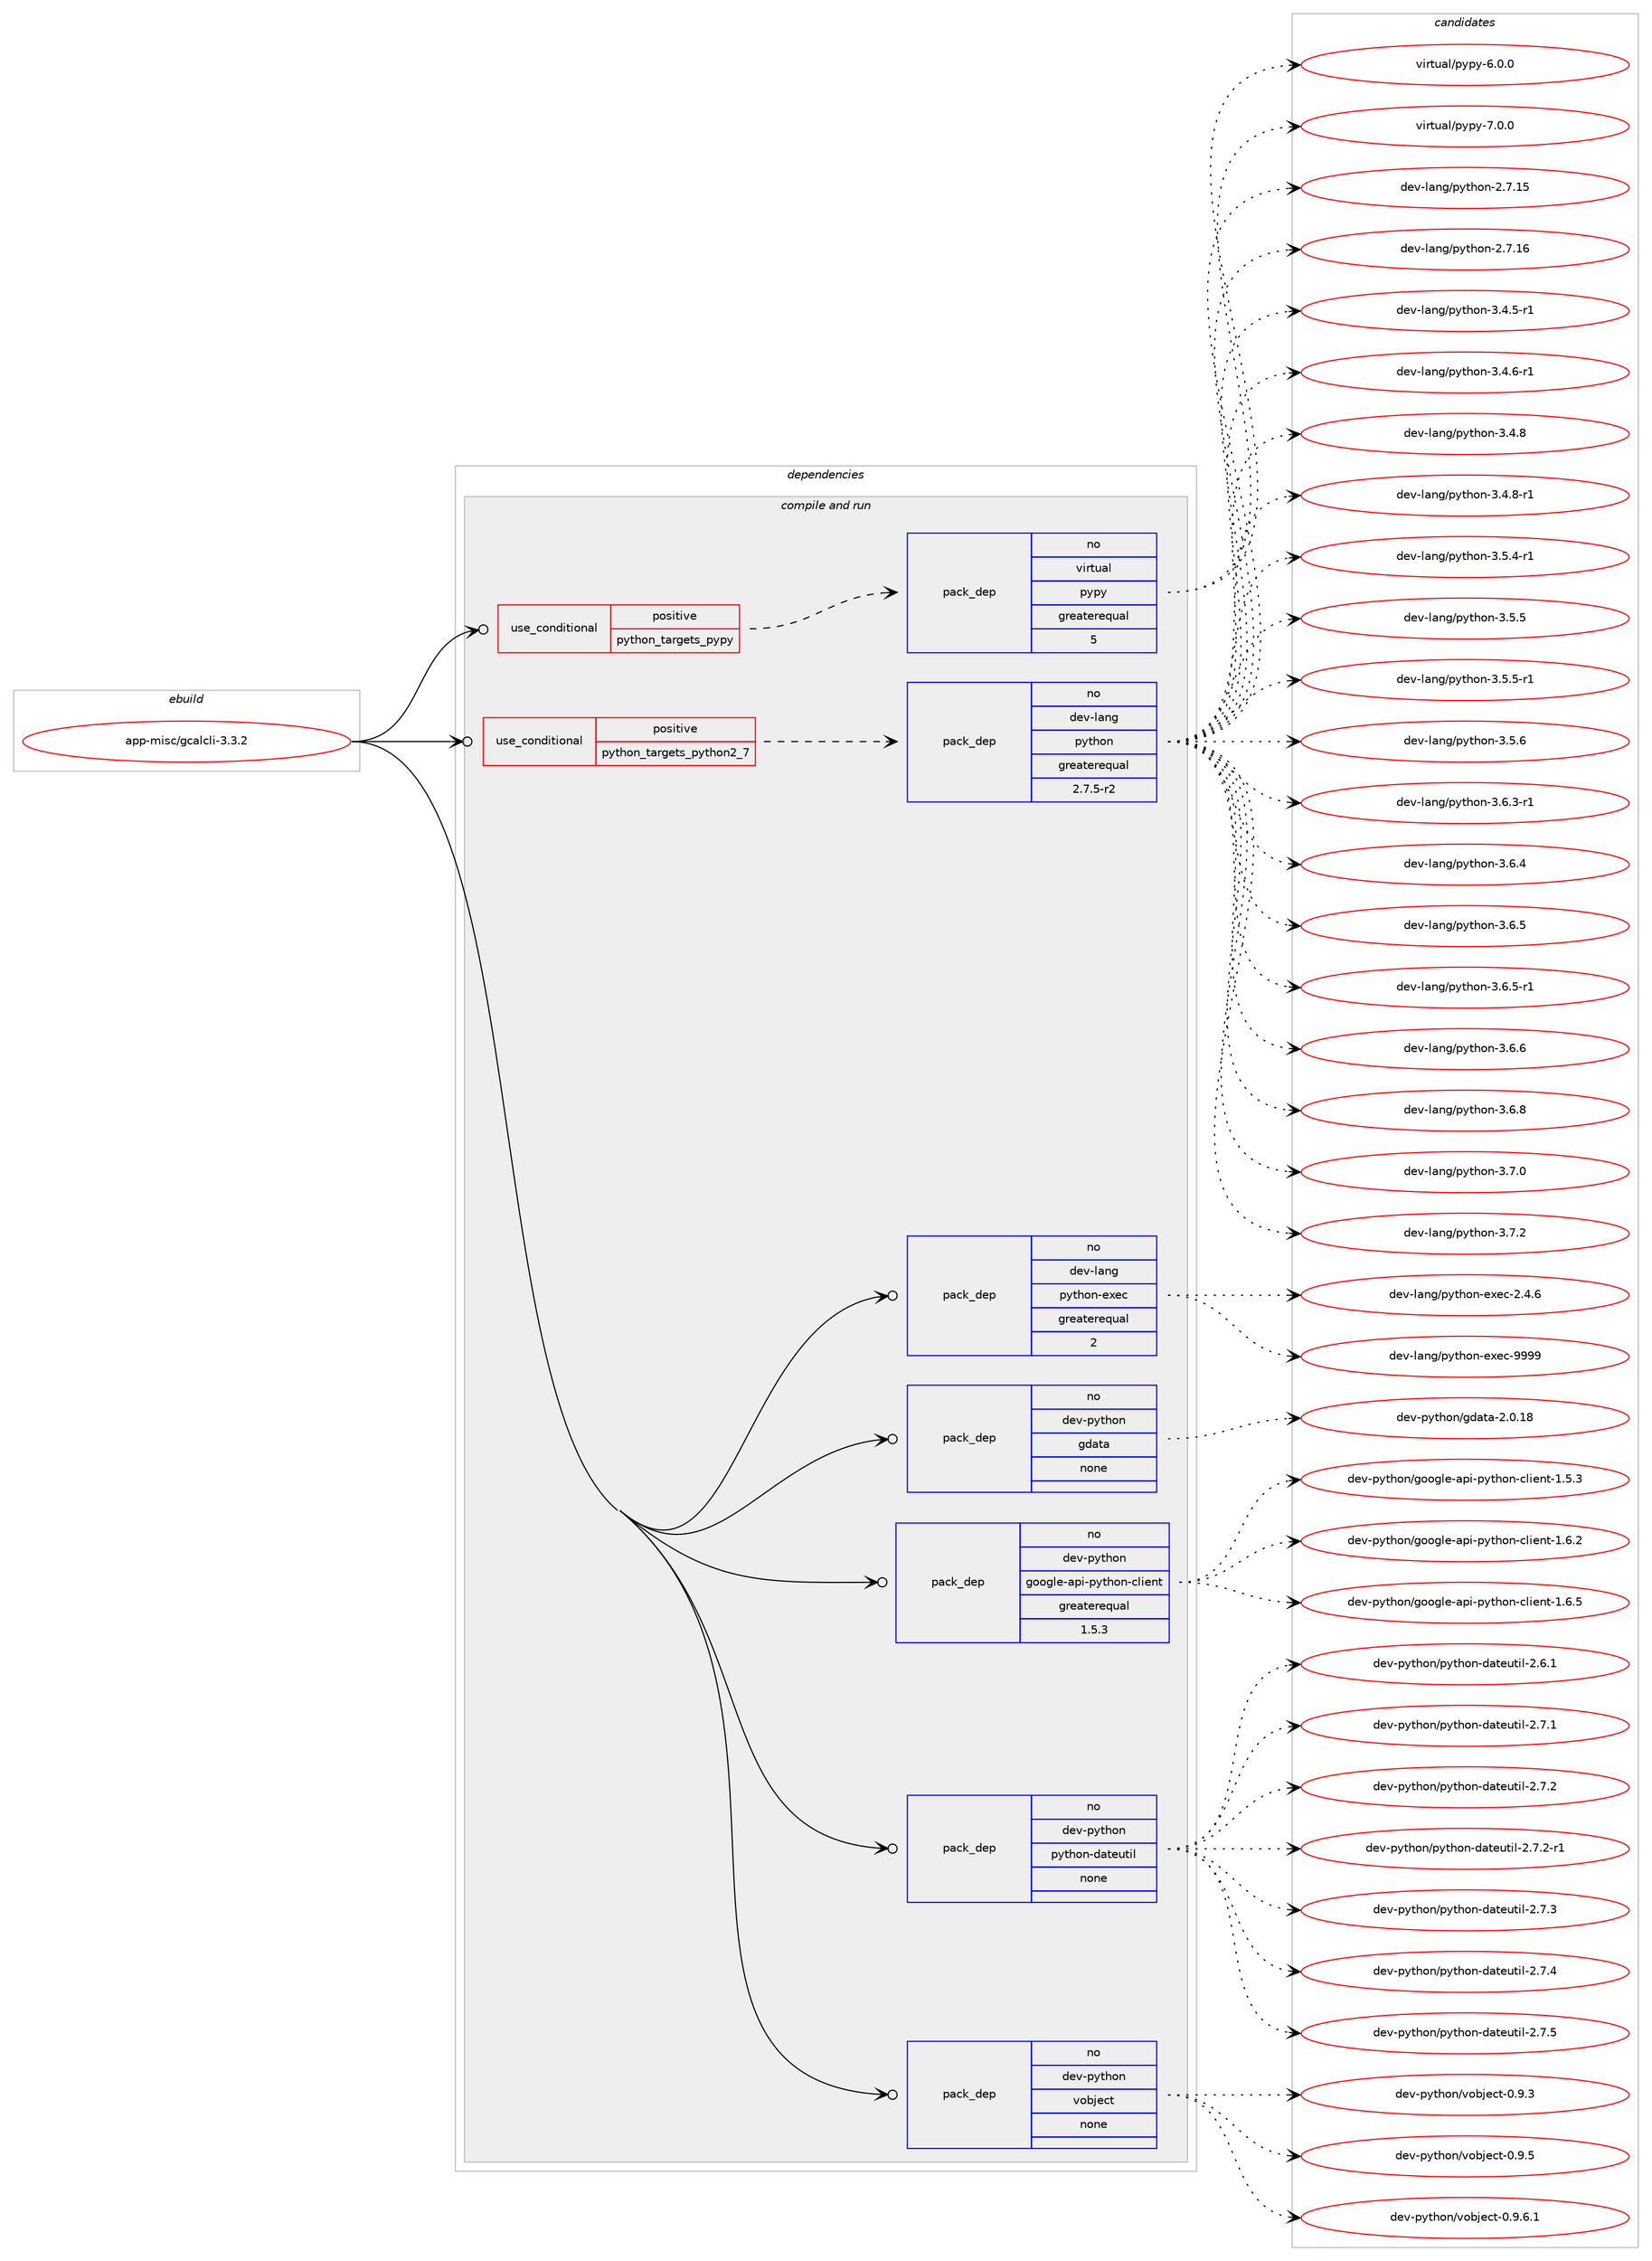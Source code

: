digraph prolog {

# *************
# Graph options
# *************

newrank=true;
concentrate=true;
compound=true;
graph [rankdir=LR,fontname=Helvetica,fontsize=10,ranksep=1.5];#, ranksep=2.5, nodesep=0.2];
edge  [arrowhead=vee];
node  [fontname=Helvetica,fontsize=10];

# **********
# The ebuild
# **********

subgraph cluster_leftcol {
color=gray;
rank=same;
label=<<i>ebuild</i>>;
id [label="app-misc/gcalcli-3.3.2", color=red, width=4, href="../app-misc/gcalcli-3.3.2.svg"];
}

# ****************
# The dependencies
# ****************

subgraph cluster_midcol {
color=gray;
label=<<i>dependencies</i>>;
subgraph cluster_compile {
fillcolor="#eeeeee";
style=filled;
label=<<i>compile</i>>;
}
subgraph cluster_compileandrun {
fillcolor="#eeeeee";
style=filled;
label=<<i>compile and run</i>>;
subgraph cond353257 {
dependency1298755 [label=<<TABLE BORDER="0" CELLBORDER="1" CELLSPACING="0" CELLPADDING="4"><TR><TD ROWSPAN="3" CELLPADDING="10">use_conditional</TD></TR><TR><TD>positive</TD></TR><TR><TD>python_targets_pypy</TD></TR></TABLE>>, shape=none, color=red];
subgraph pack925284 {
dependency1298756 [label=<<TABLE BORDER="0" CELLBORDER="1" CELLSPACING="0" CELLPADDING="4" WIDTH="220"><TR><TD ROWSPAN="6" CELLPADDING="30">pack_dep</TD></TR><TR><TD WIDTH="110">no</TD></TR><TR><TD>virtual</TD></TR><TR><TD>pypy</TD></TR><TR><TD>greaterequal</TD></TR><TR><TD>5</TD></TR></TABLE>>, shape=none, color=blue];
}
dependency1298755:e -> dependency1298756:w [weight=20,style="dashed",arrowhead="vee"];
}
id:e -> dependency1298755:w [weight=20,style="solid",arrowhead="odotvee"];
subgraph cond353258 {
dependency1298757 [label=<<TABLE BORDER="0" CELLBORDER="1" CELLSPACING="0" CELLPADDING="4"><TR><TD ROWSPAN="3" CELLPADDING="10">use_conditional</TD></TR><TR><TD>positive</TD></TR><TR><TD>python_targets_python2_7</TD></TR></TABLE>>, shape=none, color=red];
subgraph pack925285 {
dependency1298758 [label=<<TABLE BORDER="0" CELLBORDER="1" CELLSPACING="0" CELLPADDING="4" WIDTH="220"><TR><TD ROWSPAN="6" CELLPADDING="30">pack_dep</TD></TR><TR><TD WIDTH="110">no</TD></TR><TR><TD>dev-lang</TD></TR><TR><TD>python</TD></TR><TR><TD>greaterequal</TD></TR><TR><TD>2.7.5-r2</TD></TR></TABLE>>, shape=none, color=blue];
}
dependency1298757:e -> dependency1298758:w [weight=20,style="dashed",arrowhead="vee"];
}
id:e -> dependency1298757:w [weight=20,style="solid",arrowhead="odotvee"];
subgraph pack925286 {
dependency1298759 [label=<<TABLE BORDER="0" CELLBORDER="1" CELLSPACING="0" CELLPADDING="4" WIDTH="220"><TR><TD ROWSPAN="6" CELLPADDING="30">pack_dep</TD></TR><TR><TD WIDTH="110">no</TD></TR><TR><TD>dev-lang</TD></TR><TR><TD>python-exec</TD></TR><TR><TD>greaterequal</TD></TR><TR><TD>2</TD></TR></TABLE>>, shape=none, color=blue];
}
id:e -> dependency1298759:w [weight=20,style="solid",arrowhead="odotvee"];
subgraph pack925287 {
dependency1298760 [label=<<TABLE BORDER="0" CELLBORDER="1" CELLSPACING="0" CELLPADDING="4" WIDTH="220"><TR><TD ROWSPAN="6" CELLPADDING="30">pack_dep</TD></TR><TR><TD WIDTH="110">no</TD></TR><TR><TD>dev-python</TD></TR><TR><TD>gdata</TD></TR><TR><TD>none</TD></TR><TR><TD></TD></TR></TABLE>>, shape=none, color=blue];
}
id:e -> dependency1298760:w [weight=20,style="solid",arrowhead="odotvee"];
subgraph pack925288 {
dependency1298761 [label=<<TABLE BORDER="0" CELLBORDER="1" CELLSPACING="0" CELLPADDING="4" WIDTH="220"><TR><TD ROWSPAN="6" CELLPADDING="30">pack_dep</TD></TR><TR><TD WIDTH="110">no</TD></TR><TR><TD>dev-python</TD></TR><TR><TD>google-api-python-client</TD></TR><TR><TD>greaterequal</TD></TR><TR><TD>1.5.3</TD></TR></TABLE>>, shape=none, color=blue];
}
id:e -> dependency1298761:w [weight=20,style="solid",arrowhead="odotvee"];
subgraph pack925289 {
dependency1298762 [label=<<TABLE BORDER="0" CELLBORDER="1" CELLSPACING="0" CELLPADDING="4" WIDTH="220"><TR><TD ROWSPAN="6" CELLPADDING="30">pack_dep</TD></TR><TR><TD WIDTH="110">no</TD></TR><TR><TD>dev-python</TD></TR><TR><TD>python-dateutil</TD></TR><TR><TD>none</TD></TR><TR><TD></TD></TR></TABLE>>, shape=none, color=blue];
}
id:e -> dependency1298762:w [weight=20,style="solid",arrowhead="odotvee"];
subgraph pack925290 {
dependency1298763 [label=<<TABLE BORDER="0" CELLBORDER="1" CELLSPACING="0" CELLPADDING="4" WIDTH="220"><TR><TD ROWSPAN="6" CELLPADDING="30">pack_dep</TD></TR><TR><TD WIDTH="110">no</TD></TR><TR><TD>dev-python</TD></TR><TR><TD>vobject</TD></TR><TR><TD>none</TD></TR><TR><TD></TD></TR></TABLE>>, shape=none, color=blue];
}
id:e -> dependency1298763:w [weight=20,style="solid",arrowhead="odotvee"];
}
subgraph cluster_run {
fillcolor="#eeeeee";
style=filled;
label=<<i>run</i>>;
}
}

# **************
# The candidates
# **************

subgraph cluster_choices {
rank=same;
color=gray;
label=<<i>candidates</i>>;

subgraph choice925284 {
color=black;
nodesep=1;
choice1181051141161179710847112121112121455446484648 [label="virtual/pypy-6.0.0", color=red, width=4,href="../virtual/pypy-6.0.0.svg"];
choice1181051141161179710847112121112121455546484648 [label="virtual/pypy-7.0.0", color=red, width=4,href="../virtual/pypy-7.0.0.svg"];
dependency1298756:e -> choice1181051141161179710847112121112121455446484648:w [style=dotted,weight="100"];
dependency1298756:e -> choice1181051141161179710847112121112121455546484648:w [style=dotted,weight="100"];
}
subgraph choice925285 {
color=black;
nodesep=1;
choice10010111845108971101034711212111610411111045504655464953 [label="dev-lang/python-2.7.15", color=red, width=4,href="../dev-lang/python-2.7.15.svg"];
choice10010111845108971101034711212111610411111045504655464954 [label="dev-lang/python-2.7.16", color=red, width=4,href="../dev-lang/python-2.7.16.svg"];
choice1001011184510897110103471121211161041111104551465246534511449 [label="dev-lang/python-3.4.5-r1", color=red, width=4,href="../dev-lang/python-3.4.5-r1.svg"];
choice1001011184510897110103471121211161041111104551465246544511449 [label="dev-lang/python-3.4.6-r1", color=red, width=4,href="../dev-lang/python-3.4.6-r1.svg"];
choice100101118451089711010347112121116104111110455146524656 [label="dev-lang/python-3.4.8", color=red, width=4,href="../dev-lang/python-3.4.8.svg"];
choice1001011184510897110103471121211161041111104551465246564511449 [label="dev-lang/python-3.4.8-r1", color=red, width=4,href="../dev-lang/python-3.4.8-r1.svg"];
choice1001011184510897110103471121211161041111104551465346524511449 [label="dev-lang/python-3.5.4-r1", color=red, width=4,href="../dev-lang/python-3.5.4-r1.svg"];
choice100101118451089711010347112121116104111110455146534653 [label="dev-lang/python-3.5.5", color=red, width=4,href="../dev-lang/python-3.5.5.svg"];
choice1001011184510897110103471121211161041111104551465346534511449 [label="dev-lang/python-3.5.5-r1", color=red, width=4,href="../dev-lang/python-3.5.5-r1.svg"];
choice100101118451089711010347112121116104111110455146534654 [label="dev-lang/python-3.5.6", color=red, width=4,href="../dev-lang/python-3.5.6.svg"];
choice1001011184510897110103471121211161041111104551465446514511449 [label="dev-lang/python-3.6.3-r1", color=red, width=4,href="../dev-lang/python-3.6.3-r1.svg"];
choice100101118451089711010347112121116104111110455146544652 [label="dev-lang/python-3.6.4", color=red, width=4,href="../dev-lang/python-3.6.4.svg"];
choice100101118451089711010347112121116104111110455146544653 [label="dev-lang/python-3.6.5", color=red, width=4,href="../dev-lang/python-3.6.5.svg"];
choice1001011184510897110103471121211161041111104551465446534511449 [label="dev-lang/python-3.6.5-r1", color=red, width=4,href="../dev-lang/python-3.6.5-r1.svg"];
choice100101118451089711010347112121116104111110455146544654 [label="dev-lang/python-3.6.6", color=red, width=4,href="../dev-lang/python-3.6.6.svg"];
choice100101118451089711010347112121116104111110455146544656 [label="dev-lang/python-3.6.8", color=red, width=4,href="../dev-lang/python-3.6.8.svg"];
choice100101118451089711010347112121116104111110455146554648 [label="dev-lang/python-3.7.0", color=red, width=4,href="../dev-lang/python-3.7.0.svg"];
choice100101118451089711010347112121116104111110455146554650 [label="dev-lang/python-3.7.2", color=red, width=4,href="../dev-lang/python-3.7.2.svg"];
dependency1298758:e -> choice10010111845108971101034711212111610411111045504655464953:w [style=dotted,weight="100"];
dependency1298758:e -> choice10010111845108971101034711212111610411111045504655464954:w [style=dotted,weight="100"];
dependency1298758:e -> choice1001011184510897110103471121211161041111104551465246534511449:w [style=dotted,weight="100"];
dependency1298758:e -> choice1001011184510897110103471121211161041111104551465246544511449:w [style=dotted,weight="100"];
dependency1298758:e -> choice100101118451089711010347112121116104111110455146524656:w [style=dotted,weight="100"];
dependency1298758:e -> choice1001011184510897110103471121211161041111104551465246564511449:w [style=dotted,weight="100"];
dependency1298758:e -> choice1001011184510897110103471121211161041111104551465346524511449:w [style=dotted,weight="100"];
dependency1298758:e -> choice100101118451089711010347112121116104111110455146534653:w [style=dotted,weight="100"];
dependency1298758:e -> choice1001011184510897110103471121211161041111104551465346534511449:w [style=dotted,weight="100"];
dependency1298758:e -> choice100101118451089711010347112121116104111110455146534654:w [style=dotted,weight="100"];
dependency1298758:e -> choice1001011184510897110103471121211161041111104551465446514511449:w [style=dotted,weight="100"];
dependency1298758:e -> choice100101118451089711010347112121116104111110455146544652:w [style=dotted,weight="100"];
dependency1298758:e -> choice100101118451089711010347112121116104111110455146544653:w [style=dotted,weight="100"];
dependency1298758:e -> choice1001011184510897110103471121211161041111104551465446534511449:w [style=dotted,weight="100"];
dependency1298758:e -> choice100101118451089711010347112121116104111110455146544654:w [style=dotted,weight="100"];
dependency1298758:e -> choice100101118451089711010347112121116104111110455146544656:w [style=dotted,weight="100"];
dependency1298758:e -> choice100101118451089711010347112121116104111110455146554648:w [style=dotted,weight="100"];
dependency1298758:e -> choice100101118451089711010347112121116104111110455146554650:w [style=dotted,weight="100"];
}
subgraph choice925286 {
color=black;
nodesep=1;
choice1001011184510897110103471121211161041111104510112010199455046524654 [label="dev-lang/python-exec-2.4.6", color=red, width=4,href="../dev-lang/python-exec-2.4.6.svg"];
choice10010111845108971101034711212111610411111045101120101994557575757 [label="dev-lang/python-exec-9999", color=red, width=4,href="../dev-lang/python-exec-9999.svg"];
dependency1298759:e -> choice1001011184510897110103471121211161041111104510112010199455046524654:w [style=dotted,weight="100"];
dependency1298759:e -> choice10010111845108971101034711212111610411111045101120101994557575757:w [style=dotted,weight="100"];
}
subgraph choice925287 {
color=black;
nodesep=1;
choice1001011184511212111610411111047103100971169745504648464956 [label="dev-python/gdata-2.0.18", color=red, width=4,href="../dev-python/gdata-2.0.18.svg"];
dependency1298760:e -> choice1001011184511212111610411111047103100971169745504648464956:w [style=dotted,weight="100"];
}
subgraph choice925288 {
color=black;
nodesep=1;
choice10010111845112121116104111110471031111111031081014597112105451121211161041111104599108105101110116454946534651 [label="dev-python/google-api-python-client-1.5.3", color=red, width=4,href="../dev-python/google-api-python-client-1.5.3.svg"];
choice10010111845112121116104111110471031111111031081014597112105451121211161041111104599108105101110116454946544650 [label="dev-python/google-api-python-client-1.6.2", color=red, width=4,href="../dev-python/google-api-python-client-1.6.2.svg"];
choice10010111845112121116104111110471031111111031081014597112105451121211161041111104599108105101110116454946544653 [label="dev-python/google-api-python-client-1.6.5", color=red, width=4,href="../dev-python/google-api-python-client-1.6.5.svg"];
dependency1298761:e -> choice10010111845112121116104111110471031111111031081014597112105451121211161041111104599108105101110116454946534651:w [style=dotted,weight="100"];
dependency1298761:e -> choice10010111845112121116104111110471031111111031081014597112105451121211161041111104599108105101110116454946544650:w [style=dotted,weight="100"];
dependency1298761:e -> choice10010111845112121116104111110471031111111031081014597112105451121211161041111104599108105101110116454946544653:w [style=dotted,weight="100"];
}
subgraph choice925289 {
color=black;
nodesep=1;
choice10010111845112121116104111110471121211161041111104510097116101117116105108455046544649 [label="dev-python/python-dateutil-2.6.1", color=red, width=4,href="../dev-python/python-dateutil-2.6.1.svg"];
choice10010111845112121116104111110471121211161041111104510097116101117116105108455046554649 [label="dev-python/python-dateutil-2.7.1", color=red, width=4,href="../dev-python/python-dateutil-2.7.1.svg"];
choice10010111845112121116104111110471121211161041111104510097116101117116105108455046554650 [label="dev-python/python-dateutil-2.7.2", color=red, width=4,href="../dev-python/python-dateutil-2.7.2.svg"];
choice100101118451121211161041111104711212111610411111045100971161011171161051084550465546504511449 [label="dev-python/python-dateutil-2.7.2-r1", color=red, width=4,href="../dev-python/python-dateutil-2.7.2-r1.svg"];
choice10010111845112121116104111110471121211161041111104510097116101117116105108455046554651 [label="dev-python/python-dateutil-2.7.3", color=red, width=4,href="../dev-python/python-dateutil-2.7.3.svg"];
choice10010111845112121116104111110471121211161041111104510097116101117116105108455046554652 [label="dev-python/python-dateutil-2.7.4", color=red, width=4,href="../dev-python/python-dateutil-2.7.4.svg"];
choice10010111845112121116104111110471121211161041111104510097116101117116105108455046554653 [label="dev-python/python-dateutil-2.7.5", color=red, width=4,href="../dev-python/python-dateutil-2.7.5.svg"];
dependency1298762:e -> choice10010111845112121116104111110471121211161041111104510097116101117116105108455046544649:w [style=dotted,weight="100"];
dependency1298762:e -> choice10010111845112121116104111110471121211161041111104510097116101117116105108455046554649:w [style=dotted,weight="100"];
dependency1298762:e -> choice10010111845112121116104111110471121211161041111104510097116101117116105108455046554650:w [style=dotted,weight="100"];
dependency1298762:e -> choice100101118451121211161041111104711212111610411111045100971161011171161051084550465546504511449:w [style=dotted,weight="100"];
dependency1298762:e -> choice10010111845112121116104111110471121211161041111104510097116101117116105108455046554651:w [style=dotted,weight="100"];
dependency1298762:e -> choice10010111845112121116104111110471121211161041111104510097116101117116105108455046554652:w [style=dotted,weight="100"];
dependency1298762:e -> choice10010111845112121116104111110471121211161041111104510097116101117116105108455046554653:w [style=dotted,weight="100"];
}
subgraph choice925290 {
color=black;
nodesep=1;
choice10010111845112121116104111110471181119810610199116454846574651 [label="dev-python/vobject-0.9.3", color=red, width=4,href="../dev-python/vobject-0.9.3.svg"];
choice10010111845112121116104111110471181119810610199116454846574653 [label="dev-python/vobject-0.9.5", color=red, width=4,href="../dev-python/vobject-0.9.5.svg"];
choice100101118451121211161041111104711811198106101991164548465746544649 [label="dev-python/vobject-0.9.6.1", color=red, width=4,href="../dev-python/vobject-0.9.6.1.svg"];
dependency1298763:e -> choice10010111845112121116104111110471181119810610199116454846574651:w [style=dotted,weight="100"];
dependency1298763:e -> choice10010111845112121116104111110471181119810610199116454846574653:w [style=dotted,weight="100"];
dependency1298763:e -> choice100101118451121211161041111104711811198106101991164548465746544649:w [style=dotted,weight="100"];
}
}

}
